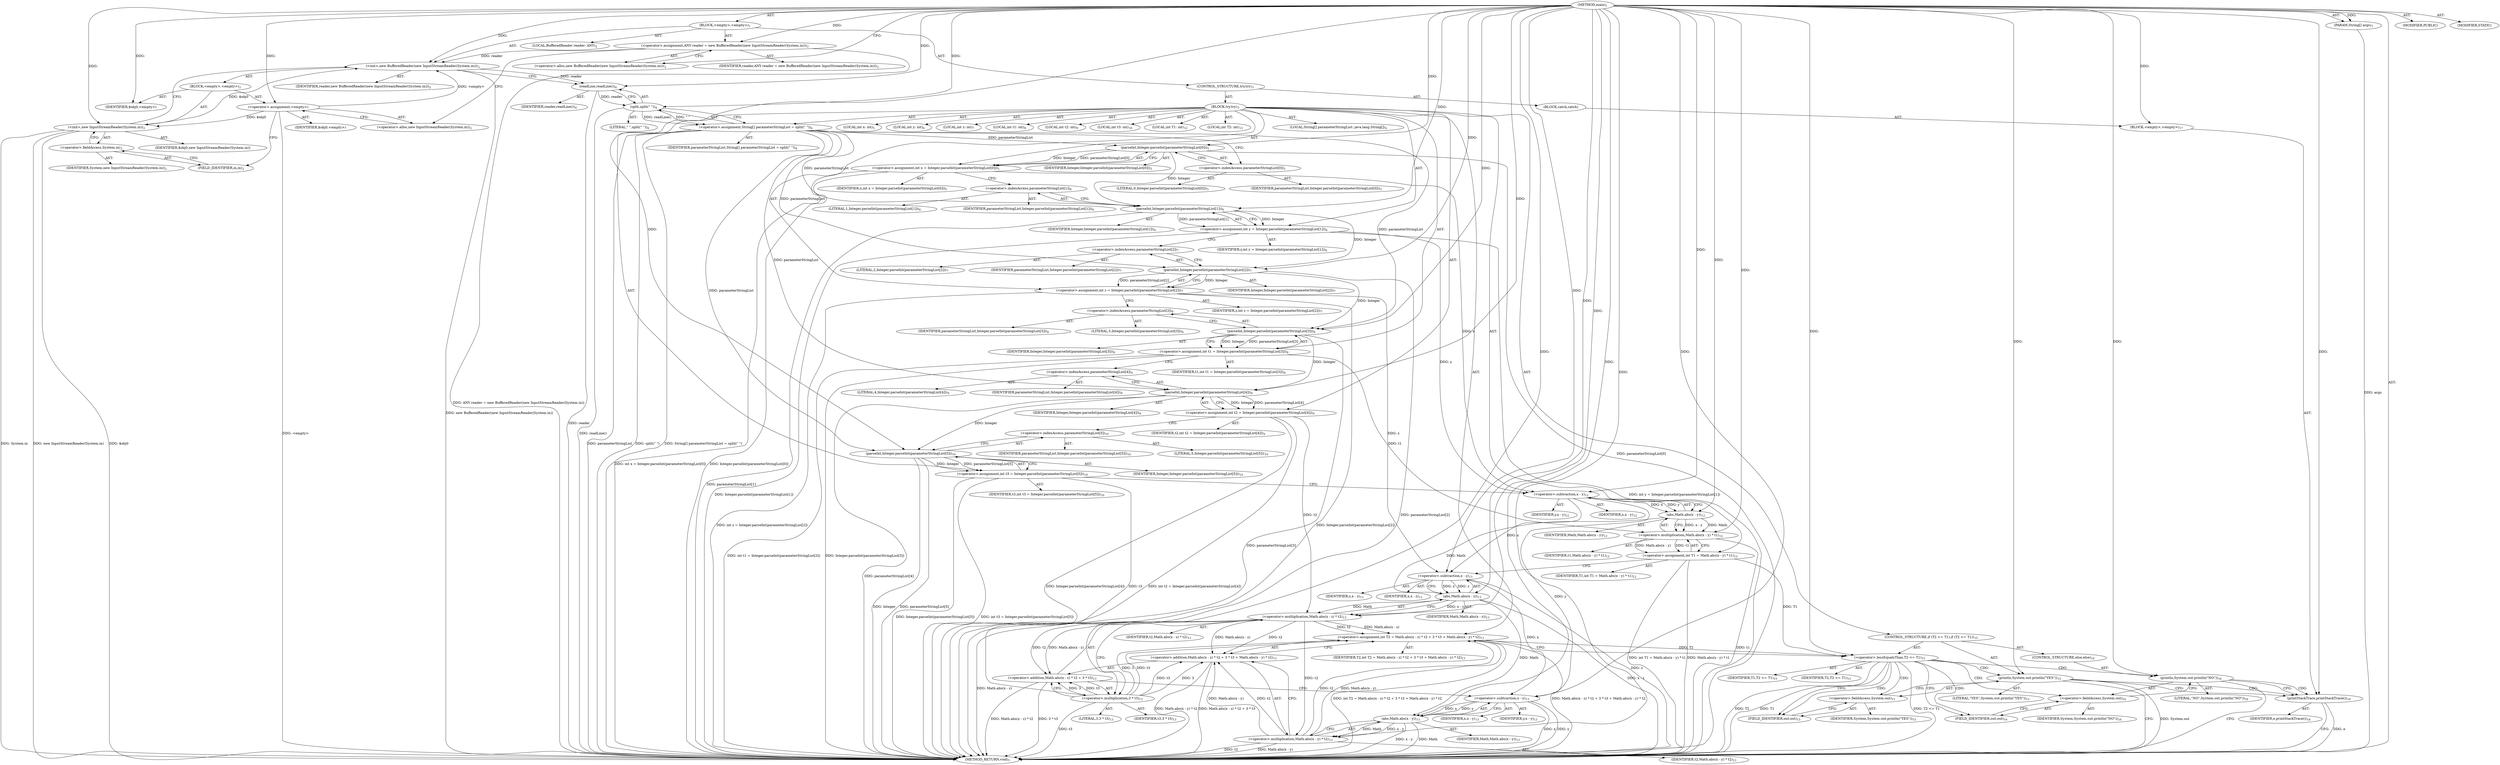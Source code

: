 digraph "main" {  
"19" [label = <(METHOD,main)<SUB>1</SUB>> ]
"20" [label = <(PARAM,String[] args)<SUB>1</SUB>> ]
"21" [label = <(BLOCK,&lt;empty&gt;,&lt;empty&gt;)<SUB>1</SUB>> ]
"4" [label = <(LOCAL,BufferedReader reader: ANY)<SUB>2</SUB>> ]
"22" [label = <(&lt;operator&gt;.assignment,ANY reader = new BufferedReader(new InputStreamReader(System.in)))<SUB>2</SUB>> ]
"23" [label = <(IDENTIFIER,reader,ANY reader = new BufferedReader(new InputStreamReader(System.in)))<SUB>2</SUB>> ]
"24" [label = <(&lt;operator&gt;.alloc,new BufferedReader(new InputStreamReader(System.in)))<SUB>2</SUB>> ]
"25" [label = <(&lt;init&gt;,new BufferedReader(new InputStreamReader(System.in)))<SUB>2</SUB>> ]
"3" [label = <(IDENTIFIER,reader,new BufferedReader(new InputStreamReader(System.in)))<SUB>2</SUB>> ]
"26" [label = <(BLOCK,&lt;empty&gt;,&lt;empty&gt;)<SUB>2</SUB>> ]
"27" [label = <(&lt;operator&gt;.assignment,&lt;empty&gt;)> ]
"28" [label = <(IDENTIFIER,$obj0,&lt;empty&gt;)> ]
"29" [label = <(&lt;operator&gt;.alloc,new InputStreamReader(System.in))<SUB>2</SUB>> ]
"30" [label = <(&lt;init&gt;,new InputStreamReader(System.in))<SUB>2</SUB>> ]
"31" [label = <(IDENTIFIER,$obj0,new InputStreamReader(System.in))> ]
"32" [label = <(&lt;operator&gt;.fieldAccess,System.in)<SUB>2</SUB>> ]
"33" [label = <(IDENTIFIER,System,new InputStreamReader(System.in))<SUB>2</SUB>> ]
"34" [label = <(FIELD_IDENTIFIER,in,in)<SUB>2</SUB>> ]
"35" [label = <(IDENTIFIER,$obj0,&lt;empty&gt;)> ]
"36" [label = <(CONTROL_STRUCTURE,try,try)<SUB>3</SUB>> ]
"37" [label = <(BLOCK,try,try)<SUB>3</SUB>> ]
"38" [label = <(LOCAL,String[] parameterStringList: java.lang.String[])<SUB>4</SUB>> ]
"39" [label = <(&lt;operator&gt;.assignment,String[] parameterStringList = split(&quot; &quot;))<SUB>4</SUB>> ]
"40" [label = <(IDENTIFIER,parameterStringList,String[] parameterStringList = split(&quot; &quot;))<SUB>4</SUB>> ]
"41" [label = <(split,split(&quot; &quot;))<SUB>4</SUB>> ]
"42" [label = <(readLine,readLine())<SUB>4</SUB>> ]
"43" [label = <(IDENTIFIER,reader,readLine())<SUB>4</SUB>> ]
"44" [label = <(LITERAL,&quot; &quot;,split(&quot; &quot;))<SUB>4</SUB>> ]
"45" [label = <(LOCAL,int x: int)<SUB>5</SUB>> ]
"46" [label = <(&lt;operator&gt;.assignment,int x = Integer.parseInt(parameterStringList[0]))<SUB>5</SUB>> ]
"47" [label = <(IDENTIFIER,x,int x = Integer.parseInt(parameterStringList[0]))<SUB>5</SUB>> ]
"48" [label = <(parseInt,Integer.parseInt(parameterStringList[0]))<SUB>5</SUB>> ]
"49" [label = <(IDENTIFIER,Integer,Integer.parseInt(parameterStringList[0]))<SUB>5</SUB>> ]
"50" [label = <(&lt;operator&gt;.indexAccess,parameterStringList[0])<SUB>5</SUB>> ]
"51" [label = <(IDENTIFIER,parameterStringList,Integer.parseInt(parameterStringList[0]))<SUB>5</SUB>> ]
"52" [label = <(LITERAL,0,Integer.parseInt(parameterStringList[0]))<SUB>5</SUB>> ]
"53" [label = <(LOCAL,int y: int)<SUB>6</SUB>> ]
"54" [label = <(&lt;operator&gt;.assignment,int y = Integer.parseInt(parameterStringList[1]))<SUB>6</SUB>> ]
"55" [label = <(IDENTIFIER,y,int y = Integer.parseInt(parameterStringList[1]))<SUB>6</SUB>> ]
"56" [label = <(parseInt,Integer.parseInt(parameterStringList[1]))<SUB>6</SUB>> ]
"57" [label = <(IDENTIFIER,Integer,Integer.parseInt(parameterStringList[1]))<SUB>6</SUB>> ]
"58" [label = <(&lt;operator&gt;.indexAccess,parameterStringList[1])<SUB>6</SUB>> ]
"59" [label = <(IDENTIFIER,parameterStringList,Integer.parseInt(parameterStringList[1]))<SUB>6</SUB>> ]
"60" [label = <(LITERAL,1,Integer.parseInt(parameterStringList[1]))<SUB>6</SUB>> ]
"61" [label = <(LOCAL,int z: int)<SUB>7</SUB>> ]
"62" [label = <(&lt;operator&gt;.assignment,int z = Integer.parseInt(parameterStringList[2]))<SUB>7</SUB>> ]
"63" [label = <(IDENTIFIER,z,int z = Integer.parseInt(parameterStringList[2]))<SUB>7</SUB>> ]
"64" [label = <(parseInt,Integer.parseInt(parameterStringList[2]))<SUB>7</SUB>> ]
"65" [label = <(IDENTIFIER,Integer,Integer.parseInt(parameterStringList[2]))<SUB>7</SUB>> ]
"66" [label = <(&lt;operator&gt;.indexAccess,parameterStringList[2])<SUB>7</SUB>> ]
"67" [label = <(IDENTIFIER,parameterStringList,Integer.parseInt(parameterStringList[2]))<SUB>7</SUB>> ]
"68" [label = <(LITERAL,2,Integer.parseInt(parameterStringList[2]))<SUB>7</SUB>> ]
"69" [label = <(LOCAL,int t1: int)<SUB>8</SUB>> ]
"70" [label = <(&lt;operator&gt;.assignment,int t1 = Integer.parseInt(parameterStringList[3]))<SUB>8</SUB>> ]
"71" [label = <(IDENTIFIER,t1,int t1 = Integer.parseInt(parameterStringList[3]))<SUB>8</SUB>> ]
"72" [label = <(parseInt,Integer.parseInt(parameterStringList[3]))<SUB>8</SUB>> ]
"73" [label = <(IDENTIFIER,Integer,Integer.parseInt(parameterStringList[3]))<SUB>8</SUB>> ]
"74" [label = <(&lt;operator&gt;.indexAccess,parameterStringList[3])<SUB>8</SUB>> ]
"75" [label = <(IDENTIFIER,parameterStringList,Integer.parseInt(parameterStringList[3]))<SUB>8</SUB>> ]
"76" [label = <(LITERAL,3,Integer.parseInt(parameterStringList[3]))<SUB>8</SUB>> ]
"77" [label = <(LOCAL,int t2: int)<SUB>9</SUB>> ]
"78" [label = <(&lt;operator&gt;.assignment,int t2 = Integer.parseInt(parameterStringList[4]))<SUB>9</SUB>> ]
"79" [label = <(IDENTIFIER,t2,int t2 = Integer.parseInt(parameterStringList[4]))<SUB>9</SUB>> ]
"80" [label = <(parseInt,Integer.parseInt(parameterStringList[4]))<SUB>9</SUB>> ]
"81" [label = <(IDENTIFIER,Integer,Integer.parseInt(parameterStringList[4]))<SUB>9</SUB>> ]
"82" [label = <(&lt;operator&gt;.indexAccess,parameterStringList[4])<SUB>9</SUB>> ]
"83" [label = <(IDENTIFIER,parameterStringList,Integer.parseInt(parameterStringList[4]))<SUB>9</SUB>> ]
"84" [label = <(LITERAL,4,Integer.parseInt(parameterStringList[4]))<SUB>9</SUB>> ]
"85" [label = <(LOCAL,int t3: int)<SUB>10</SUB>> ]
"86" [label = <(&lt;operator&gt;.assignment,int t3 = Integer.parseInt(parameterStringList[5]))<SUB>10</SUB>> ]
"87" [label = <(IDENTIFIER,t3,int t3 = Integer.parseInt(parameterStringList[5]))<SUB>10</SUB>> ]
"88" [label = <(parseInt,Integer.parseInt(parameterStringList[5]))<SUB>10</SUB>> ]
"89" [label = <(IDENTIFIER,Integer,Integer.parseInt(parameterStringList[5]))<SUB>10</SUB>> ]
"90" [label = <(&lt;operator&gt;.indexAccess,parameterStringList[5])<SUB>10</SUB>> ]
"91" [label = <(IDENTIFIER,parameterStringList,Integer.parseInt(parameterStringList[5]))<SUB>10</SUB>> ]
"92" [label = <(LITERAL,5,Integer.parseInt(parameterStringList[5]))<SUB>10</SUB>> ]
"93" [label = <(LOCAL,int T1: int)<SUB>12</SUB>> ]
"94" [label = <(&lt;operator&gt;.assignment,int T1 = Math.abs(x - y) * t1)<SUB>12</SUB>> ]
"95" [label = <(IDENTIFIER,T1,int T1 = Math.abs(x - y) * t1)<SUB>12</SUB>> ]
"96" [label = <(&lt;operator&gt;.multiplication,Math.abs(x - y) * t1)<SUB>12</SUB>> ]
"97" [label = <(abs,Math.abs(x - y))<SUB>12</SUB>> ]
"98" [label = <(IDENTIFIER,Math,Math.abs(x - y))<SUB>12</SUB>> ]
"99" [label = <(&lt;operator&gt;.subtraction,x - y)<SUB>12</SUB>> ]
"100" [label = <(IDENTIFIER,x,x - y)<SUB>12</SUB>> ]
"101" [label = <(IDENTIFIER,y,x - y)<SUB>12</SUB>> ]
"102" [label = <(IDENTIFIER,t1,Math.abs(x - y) * t1)<SUB>12</SUB>> ]
"103" [label = <(LOCAL,int T2: int)<SUB>13</SUB>> ]
"104" [label = <(&lt;operator&gt;.assignment,int T2 = Math.abs(x - z) * t2 + 3 * t3 + Math.abs(x - y) * t2)<SUB>13</SUB>> ]
"105" [label = <(IDENTIFIER,T2,int T2 = Math.abs(x - z) * t2 + 3 * t3 + Math.abs(x - y) * t2)<SUB>13</SUB>> ]
"106" [label = <(&lt;operator&gt;.addition,Math.abs(x - z) * t2 + 3 * t3 + Math.abs(x - y) * t2)<SUB>13</SUB>> ]
"107" [label = <(&lt;operator&gt;.addition,Math.abs(x - z) * t2 + 3 * t3)<SUB>13</SUB>> ]
"108" [label = <(&lt;operator&gt;.multiplication,Math.abs(x - z) * t2)<SUB>13</SUB>> ]
"109" [label = <(abs,Math.abs(x - z))<SUB>13</SUB>> ]
"110" [label = <(IDENTIFIER,Math,Math.abs(x - z))<SUB>13</SUB>> ]
"111" [label = <(&lt;operator&gt;.subtraction,x - z)<SUB>13</SUB>> ]
"112" [label = <(IDENTIFIER,x,x - z)<SUB>13</SUB>> ]
"113" [label = <(IDENTIFIER,z,x - z)<SUB>13</SUB>> ]
"114" [label = <(IDENTIFIER,t2,Math.abs(x - z) * t2)<SUB>13</SUB>> ]
"115" [label = <(&lt;operator&gt;.multiplication,3 * t3)<SUB>13</SUB>> ]
"116" [label = <(LITERAL,3,3 * t3)<SUB>13</SUB>> ]
"117" [label = <(IDENTIFIER,t3,3 * t3)<SUB>13</SUB>> ]
"118" [label = <(&lt;operator&gt;.multiplication,Math.abs(x - y) * t2)<SUB>13</SUB>> ]
"119" [label = <(abs,Math.abs(x - y))<SUB>13</SUB>> ]
"120" [label = <(IDENTIFIER,Math,Math.abs(x - y))<SUB>13</SUB>> ]
"121" [label = <(&lt;operator&gt;.subtraction,x - y)<SUB>13</SUB>> ]
"122" [label = <(IDENTIFIER,x,x - y)<SUB>13</SUB>> ]
"123" [label = <(IDENTIFIER,y,x - y)<SUB>13</SUB>> ]
"124" [label = <(IDENTIFIER,t2,Math.abs(x - y) * t2)<SUB>13</SUB>> ]
"125" [label = <(CONTROL_STRUCTURE,if (T2 &lt;= T1),if (T2 &lt;= T1))<SUB>15</SUB>> ]
"126" [label = <(&lt;operator&gt;.lessEqualsThan,T2 &lt;= T1)<SUB>15</SUB>> ]
"127" [label = <(IDENTIFIER,T2,T2 &lt;= T1)<SUB>15</SUB>> ]
"128" [label = <(IDENTIFIER,T1,T2 &lt;= T1)<SUB>15</SUB>> ]
"129" [label = <(println,System.out.println(&quot;YES&quot;))<SUB>15</SUB>> ]
"130" [label = <(&lt;operator&gt;.fieldAccess,System.out)<SUB>15</SUB>> ]
"131" [label = <(IDENTIFIER,System,System.out.println(&quot;YES&quot;))<SUB>15</SUB>> ]
"132" [label = <(FIELD_IDENTIFIER,out,out)<SUB>15</SUB>> ]
"133" [label = <(LITERAL,&quot;YES&quot;,System.out.println(&quot;YES&quot;))<SUB>15</SUB>> ]
"134" [label = <(CONTROL_STRUCTURE,else,else)<SUB>16</SUB>> ]
"135" [label = <(println,System.out.println(&quot;NO&quot;))<SUB>16</SUB>> ]
"136" [label = <(&lt;operator&gt;.fieldAccess,System.out)<SUB>16</SUB>> ]
"137" [label = <(IDENTIFIER,System,System.out.println(&quot;NO&quot;))<SUB>16</SUB>> ]
"138" [label = <(FIELD_IDENTIFIER,out,out)<SUB>16</SUB>> ]
"139" [label = <(LITERAL,&quot;NO&quot;,System.out.println(&quot;NO&quot;))<SUB>16</SUB>> ]
"140" [label = <(BLOCK,catch,catch)> ]
"141" [label = <(BLOCK,&lt;empty&gt;,&lt;empty&gt;)<SUB>17</SUB>> ]
"142" [label = <(printStackTrace,printStackTrace())<SUB>18</SUB>> ]
"143" [label = <(IDENTIFIER,e,printStackTrace())<SUB>18</SUB>> ]
"144" [label = <(MODIFIER,PUBLIC)> ]
"145" [label = <(MODIFIER,STATIC)> ]
"146" [label = <(METHOD_RETURN,void)<SUB>1</SUB>> ]
  "19" -> "20"  [ label = "AST: "] 
  "19" -> "21"  [ label = "AST: "] 
  "19" -> "144"  [ label = "AST: "] 
  "19" -> "145"  [ label = "AST: "] 
  "19" -> "146"  [ label = "AST: "] 
  "21" -> "4"  [ label = "AST: "] 
  "21" -> "22"  [ label = "AST: "] 
  "21" -> "25"  [ label = "AST: "] 
  "21" -> "36"  [ label = "AST: "] 
  "22" -> "23"  [ label = "AST: "] 
  "22" -> "24"  [ label = "AST: "] 
  "25" -> "3"  [ label = "AST: "] 
  "25" -> "26"  [ label = "AST: "] 
  "26" -> "27"  [ label = "AST: "] 
  "26" -> "30"  [ label = "AST: "] 
  "26" -> "35"  [ label = "AST: "] 
  "27" -> "28"  [ label = "AST: "] 
  "27" -> "29"  [ label = "AST: "] 
  "30" -> "31"  [ label = "AST: "] 
  "30" -> "32"  [ label = "AST: "] 
  "32" -> "33"  [ label = "AST: "] 
  "32" -> "34"  [ label = "AST: "] 
  "36" -> "37"  [ label = "AST: "] 
  "36" -> "140"  [ label = "AST: "] 
  "37" -> "38"  [ label = "AST: "] 
  "37" -> "39"  [ label = "AST: "] 
  "37" -> "45"  [ label = "AST: "] 
  "37" -> "46"  [ label = "AST: "] 
  "37" -> "53"  [ label = "AST: "] 
  "37" -> "54"  [ label = "AST: "] 
  "37" -> "61"  [ label = "AST: "] 
  "37" -> "62"  [ label = "AST: "] 
  "37" -> "69"  [ label = "AST: "] 
  "37" -> "70"  [ label = "AST: "] 
  "37" -> "77"  [ label = "AST: "] 
  "37" -> "78"  [ label = "AST: "] 
  "37" -> "85"  [ label = "AST: "] 
  "37" -> "86"  [ label = "AST: "] 
  "37" -> "93"  [ label = "AST: "] 
  "37" -> "94"  [ label = "AST: "] 
  "37" -> "103"  [ label = "AST: "] 
  "37" -> "104"  [ label = "AST: "] 
  "37" -> "125"  [ label = "AST: "] 
  "39" -> "40"  [ label = "AST: "] 
  "39" -> "41"  [ label = "AST: "] 
  "41" -> "42"  [ label = "AST: "] 
  "41" -> "44"  [ label = "AST: "] 
  "42" -> "43"  [ label = "AST: "] 
  "46" -> "47"  [ label = "AST: "] 
  "46" -> "48"  [ label = "AST: "] 
  "48" -> "49"  [ label = "AST: "] 
  "48" -> "50"  [ label = "AST: "] 
  "50" -> "51"  [ label = "AST: "] 
  "50" -> "52"  [ label = "AST: "] 
  "54" -> "55"  [ label = "AST: "] 
  "54" -> "56"  [ label = "AST: "] 
  "56" -> "57"  [ label = "AST: "] 
  "56" -> "58"  [ label = "AST: "] 
  "58" -> "59"  [ label = "AST: "] 
  "58" -> "60"  [ label = "AST: "] 
  "62" -> "63"  [ label = "AST: "] 
  "62" -> "64"  [ label = "AST: "] 
  "64" -> "65"  [ label = "AST: "] 
  "64" -> "66"  [ label = "AST: "] 
  "66" -> "67"  [ label = "AST: "] 
  "66" -> "68"  [ label = "AST: "] 
  "70" -> "71"  [ label = "AST: "] 
  "70" -> "72"  [ label = "AST: "] 
  "72" -> "73"  [ label = "AST: "] 
  "72" -> "74"  [ label = "AST: "] 
  "74" -> "75"  [ label = "AST: "] 
  "74" -> "76"  [ label = "AST: "] 
  "78" -> "79"  [ label = "AST: "] 
  "78" -> "80"  [ label = "AST: "] 
  "80" -> "81"  [ label = "AST: "] 
  "80" -> "82"  [ label = "AST: "] 
  "82" -> "83"  [ label = "AST: "] 
  "82" -> "84"  [ label = "AST: "] 
  "86" -> "87"  [ label = "AST: "] 
  "86" -> "88"  [ label = "AST: "] 
  "88" -> "89"  [ label = "AST: "] 
  "88" -> "90"  [ label = "AST: "] 
  "90" -> "91"  [ label = "AST: "] 
  "90" -> "92"  [ label = "AST: "] 
  "94" -> "95"  [ label = "AST: "] 
  "94" -> "96"  [ label = "AST: "] 
  "96" -> "97"  [ label = "AST: "] 
  "96" -> "102"  [ label = "AST: "] 
  "97" -> "98"  [ label = "AST: "] 
  "97" -> "99"  [ label = "AST: "] 
  "99" -> "100"  [ label = "AST: "] 
  "99" -> "101"  [ label = "AST: "] 
  "104" -> "105"  [ label = "AST: "] 
  "104" -> "106"  [ label = "AST: "] 
  "106" -> "107"  [ label = "AST: "] 
  "106" -> "118"  [ label = "AST: "] 
  "107" -> "108"  [ label = "AST: "] 
  "107" -> "115"  [ label = "AST: "] 
  "108" -> "109"  [ label = "AST: "] 
  "108" -> "114"  [ label = "AST: "] 
  "109" -> "110"  [ label = "AST: "] 
  "109" -> "111"  [ label = "AST: "] 
  "111" -> "112"  [ label = "AST: "] 
  "111" -> "113"  [ label = "AST: "] 
  "115" -> "116"  [ label = "AST: "] 
  "115" -> "117"  [ label = "AST: "] 
  "118" -> "119"  [ label = "AST: "] 
  "118" -> "124"  [ label = "AST: "] 
  "119" -> "120"  [ label = "AST: "] 
  "119" -> "121"  [ label = "AST: "] 
  "121" -> "122"  [ label = "AST: "] 
  "121" -> "123"  [ label = "AST: "] 
  "125" -> "126"  [ label = "AST: "] 
  "125" -> "129"  [ label = "AST: "] 
  "125" -> "134"  [ label = "AST: "] 
  "126" -> "127"  [ label = "AST: "] 
  "126" -> "128"  [ label = "AST: "] 
  "129" -> "130"  [ label = "AST: "] 
  "129" -> "133"  [ label = "AST: "] 
  "130" -> "131"  [ label = "AST: "] 
  "130" -> "132"  [ label = "AST: "] 
  "134" -> "135"  [ label = "AST: "] 
  "135" -> "136"  [ label = "AST: "] 
  "135" -> "139"  [ label = "AST: "] 
  "136" -> "137"  [ label = "AST: "] 
  "136" -> "138"  [ label = "AST: "] 
  "140" -> "141"  [ label = "AST: "] 
  "141" -> "142"  [ label = "AST: "] 
  "142" -> "143"  [ label = "AST: "] 
  "22" -> "29"  [ label = "CFG: "] 
  "25" -> "42"  [ label = "CFG: "] 
  "24" -> "22"  [ label = "CFG: "] 
  "27" -> "34"  [ label = "CFG: "] 
  "30" -> "25"  [ label = "CFG: "] 
  "39" -> "50"  [ label = "CFG: "] 
  "46" -> "58"  [ label = "CFG: "] 
  "54" -> "66"  [ label = "CFG: "] 
  "62" -> "74"  [ label = "CFG: "] 
  "70" -> "82"  [ label = "CFG: "] 
  "78" -> "90"  [ label = "CFG: "] 
  "86" -> "99"  [ label = "CFG: "] 
  "94" -> "111"  [ label = "CFG: "] 
  "104" -> "126"  [ label = "CFG: "] 
  "29" -> "27"  [ label = "CFG: "] 
  "32" -> "30"  [ label = "CFG: "] 
  "41" -> "39"  [ label = "CFG: "] 
  "48" -> "46"  [ label = "CFG: "] 
  "56" -> "54"  [ label = "CFG: "] 
  "64" -> "62"  [ label = "CFG: "] 
  "72" -> "70"  [ label = "CFG: "] 
  "80" -> "78"  [ label = "CFG: "] 
  "88" -> "86"  [ label = "CFG: "] 
  "96" -> "94"  [ label = "CFG: "] 
  "106" -> "104"  [ label = "CFG: "] 
  "126" -> "132"  [ label = "CFG: "] 
  "126" -> "138"  [ label = "CFG: "] 
  "129" -> "146"  [ label = "CFG: "] 
  "129" -> "142"  [ label = "CFG: "] 
  "142" -> "146"  [ label = "CFG: "] 
  "34" -> "32"  [ label = "CFG: "] 
  "42" -> "41"  [ label = "CFG: "] 
  "50" -> "48"  [ label = "CFG: "] 
  "58" -> "56"  [ label = "CFG: "] 
  "66" -> "64"  [ label = "CFG: "] 
  "74" -> "72"  [ label = "CFG: "] 
  "82" -> "80"  [ label = "CFG: "] 
  "90" -> "88"  [ label = "CFG: "] 
  "97" -> "96"  [ label = "CFG: "] 
  "107" -> "121"  [ label = "CFG: "] 
  "118" -> "106"  [ label = "CFG: "] 
  "130" -> "129"  [ label = "CFG: "] 
  "135" -> "146"  [ label = "CFG: "] 
  "135" -> "142"  [ label = "CFG: "] 
  "99" -> "97"  [ label = "CFG: "] 
  "108" -> "115"  [ label = "CFG: "] 
  "115" -> "107"  [ label = "CFG: "] 
  "119" -> "118"  [ label = "CFG: "] 
  "132" -> "130"  [ label = "CFG: "] 
  "136" -> "135"  [ label = "CFG: "] 
  "109" -> "108"  [ label = "CFG: "] 
  "121" -> "119"  [ label = "CFG: "] 
  "138" -> "136"  [ label = "CFG: "] 
  "111" -> "109"  [ label = "CFG: "] 
  "19" -> "24"  [ label = "CFG: "] 
  "20" -> "146"  [ label = "DDG: args"] 
  "22" -> "146"  [ label = "DDG: ANY reader = new BufferedReader(new InputStreamReader(System.in))"] 
  "27" -> "146"  [ label = "DDG: &lt;empty&gt;"] 
  "30" -> "146"  [ label = "DDG: $obj0"] 
  "30" -> "146"  [ label = "DDG: System.in"] 
  "30" -> "146"  [ label = "DDG: new InputStreamReader(System.in)"] 
  "25" -> "146"  [ label = "DDG: new BufferedReader(new InputStreamReader(System.in))"] 
  "39" -> "146"  [ label = "DDG: parameterStringList"] 
  "42" -> "146"  [ label = "DDG: reader"] 
  "41" -> "146"  [ label = "DDG: readLine()"] 
  "39" -> "146"  [ label = "DDG: split(&quot; &quot;)"] 
  "39" -> "146"  [ label = "DDG: String[] parameterStringList = split(&quot; &quot;)"] 
  "48" -> "146"  [ label = "DDG: parameterStringList[0]"] 
  "46" -> "146"  [ label = "DDG: Integer.parseInt(parameterStringList[0])"] 
  "46" -> "146"  [ label = "DDG: int x = Integer.parseInt(parameterStringList[0])"] 
  "56" -> "146"  [ label = "DDG: parameterStringList[1]"] 
  "54" -> "146"  [ label = "DDG: Integer.parseInt(parameterStringList[1])"] 
  "54" -> "146"  [ label = "DDG: int y = Integer.parseInt(parameterStringList[1])"] 
  "64" -> "146"  [ label = "DDG: parameterStringList[2]"] 
  "62" -> "146"  [ label = "DDG: Integer.parseInt(parameterStringList[2])"] 
  "62" -> "146"  [ label = "DDG: int z = Integer.parseInt(parameterStringList[2])"] 
  "72" -> "146"  [ label = "DDG: parameterStringList[3]"] 
  "70" -> "146"  [ label = "DDG: Integer.parseInt(parameterStringList[3])"] 
  "70" -> "146"  [ label = "DDG: int t1 = Integer.parseInt(parameterStringList[3])"] 
  "80" -> "146"  [ label = "DDG: parameterStringList[4]"] 
  "78" -> "146"  [ label = "DDG: Integer.parseInt(parameterStringList[4])"] 
  "78" -> "146"  [ label = "DDG: int t2 = Integer.parseInt(parameterStringList[4])"] 
  "88" -> "146"  [ label = "DDG: Integer"] 
  "88" -> "146"  [ label = "DDG: parameterStringList[5]"] 
  "86" -> "146"  [ label = "DDG: Integer.parseInt(parameterStringList[5])"] 
  "86" -> "146"  [ label = "DDG: int t3 = Integer.parseInt(parameterStringList[5])"] 
  "96" -> "146"  [ label = "DDG: t1"] 
  "94" -> "146"  [ label = "DDG: Math.abs(x - y) * t1"] 
  "94" -> "146"  [ label = "DDG: int T1 = Math.abs(x - y) * t1"] 
  "111" -> "146"  [ label = "DDG: z"] 
  "109" -> "146"  [ label = "DDG: x - z"] 
  "108" -> "146"  [ label = "DDG: Math.abs(x - z)"] 
  "107" -> "146"  [ label = "DDG: Math.abs(x - z) * t2"] 
  "115" -> "146"  [ label = "DDG: t3"] 
  "107" -> "146"  [ label = "DDG: 3 * t3"] 
  "106" -> "146"  [ label = "DDG: Math.abs(x - z) * t2 + 3 * t3"] 
  "119" -> "146"  [ label = "DDG: Math"] 
  "121" -> "146"  [ label = "DDG: x"] 
  "121" -> "146"  [ label = "DDG: y"] 
  "119" -> "146"  [ label = "DDG: x - y"] 
  "118" -> "146"  [ label = "DDG: Math.abs(x - y)"] 
  "118" -> "146"  [ label = "DDG: t2"] 
  "106" -> "146"  [ label = "DDG: Math.abs(x - y) * t2"] 
  "104" -> "146"  [ label = "DDG: Math.abs(x - z) * t2 + 3 * t3 + Math.abs(x - y) * t2"] 
  "104" -> "146"  [ label = "DDG: int T2 = Math.abs(x - z) * t2 + 3 * t3 + Math.abs(x - y) * t2"] 
  "126" -> "146"  [ label = "DDG: T2"] 
  "126" -> "146"  [ label = "DDG: T1"] 
  "126" -> "146"  [ label = "DDG: T2 &lt;= T1"] 
  "129" -> "146"  [ label = "DDG: System.out"] 
  "142" -> "146"  [ label = "DDG: e"] 
  "19" -> "20"  [ label = "DDG: "] 
  "19" -> "22"  [ label = "DDG: "] 
  "22" -> "25"  [ label = "DDG: reader"] 
  "19" -> "25"  [ label = "DDG: "] 
  "27" -> "25"  [ label = "DDG: &lt;empty&gt;"] 
  "30" -> "25"  [ label = "DDG: $obj0"] 
  "19" -> "27"  [ label = "DDG: "] 
  "19" -> "35"  [ label = "DDG: "] 
  "41" -> "39"  [ label = "DDG: readLine()"] 
  "41" -> "39"  [ label = "DDG: &quot; &quot;"] 
  "48" -> "46"  [ label = "DDG: Integer"] 
  "48" -> "46"  [ label = "DDG: parameterStringList[0]"] 
  "56" -> "54"  [ label = "DDG: Integer"] 
  "56" -> "54"  [ label = "DDG: parameterStringList[1]"] 
  "64" -> "62"  [ label = "DDG: Integer"] 
  "64" -> "62"  [ label = "DDG: parameterStringList[2]"] 
  "72" -> "70"  [ label = "DDG: Integer"] 
  "72" -> "70"  [ label = "DDG: parameterStringList[3]"] 
  "80" -> "78"  [ label = "DDG: Integer"] 
  "80" -> "78"  [ label = "DDG: parameterStringList[4]"] 
  "88" -> "86"  [ label = "DDG: Integer"] 
  "88" -> "86"  [ label = "DDG: parameterStringList[5]"] 
  "96" -> "94"  [ label = "DDG: Math.abs(x - y)"] 
  "96" -> "94"  [ label = "DDG: t1"] 
  "108" -> "104"  [ label = "DDG: Math.abs(x - z)"] 
  "108" -> "104"  [ label = "DDG: t2"] 
  "115" -> "104"  [ label = "DDG: 3"] 
  "115" -> "104"  [ label = "DDG: t3"] 
  "118" -> "104"  [ label = "DDG: Math.abs(x - y)"] 
  "118" -> "104"  [ label = "DDG: t2"] 
  "19" -> "141"  [ label = "DDG: "] 
  "27" -> "30"  [ label = "DDG: $obj0"] 
  "19" -> "30"  [ label = "DDG: "] 
  "42" -> "41"  [ label = "DDG: reader"] 
  "19" -> "41"  [ label = "DDG: "] 
  "19" -> "48"  [ label = "DDG: "] 
  "39" -> "48"  [ label = "DDG: parameterStringList"] 
  "48" -> "56"  [ label = "DDG: Integer"] 
  "19" -> "56"  [ label = "DDG: "] 
  "39" -> "56"  [ label = "DDG: parameterStringList"] 
  "56" -> "64"  [ label = "DDG: Integer"] 
  "19" -> "64"  [ label = "DDG: "] 
  "39" -> "64"  [ label = "DDG: parameterStringList"] 
  "64" -> "72"  [ label = "DDG: Integer"] 
  "19" -> "72"  [ label = "DDG: "] 
  "39" -> "72"  [ label = "DDG: parameterStringList"] 
  "72" -> "80"  [ label = "DDG: Integer"] 
  "19" -> "80"  [ label = "DDG: "] 
  "39" -> "80"  [ label = "DDG: parameterStringList"] 
  "80" -> "88"  [ label = "DDG: Integer"] 
  "19" -> "88"  [ label = "DDG: "] 
  "39" -> "88"  [ label = "DDG: parameterStringList"] 
  "97" -> "96"  [ label = "DDG: Math"] 
  "97" -> "96"  [ label = "DDG: x - y"] 
  "70" -> "96"  [ label = "DDG: t1"] 
  "19" -> "96"  [ label = "DDG: "] 
  "108" -> "106"  [ label = "DDG: Math.abs(x - z)"] 
  "108" -> "106"  [ label = "DDG: t2"] 
  "115" -> "106"  [ label = "DDG: 3"] 
  "115" -> "106"  [ label = "DDG: t3"] 
  "118" -> "106"  [ label = "DDG: Math.abs(x - y)"] 
  "118" -> "106"  [ label = "DDG: t2"] 
  "104" -> "126"  [ label = "DDG: T2"] 
  "19" -> "126"  [ label = "DDG: "] 
  "94" -> "126"  [ label = "DDG: T1"] 
  "19" -> "129"  [ label = "DDG: "] 
  "19" -> "142"  [ label = "DDG: "] 
  "25" -> "42"  [ label = "DDG: reader"] 
  "19" -> "42"  [ label = "DDG: "] 
  "19" -> "97"  [ label = "DDG: "] 
  "99" -> "97"  [ label = "DDG: x"] 
  "99" -> "97"  [ label = "DDG: y"] 
  "108" -> "107"  [ label = "DDG: Math.abs(x - z)"] 
  "108" -> "107"  [ label = "DDG: t2"] 
  "115" -> "107"  [ label = "DDG: 3"] 
  "115" -> "107"  [ label = "DDG: t3"] 
  "119" -> "118"  [ label = "DDG: Math"] 
  "119" -> "118"  [ label = "DDG: x - y"] 
  "108" -> "118"  [ label = "DDG: t2"] 
  "19" -> "118"  [ label = "DDG: "] 
  "19" -> "135"  [ label = "DDG: "] 
  "46" -> "99"  [ label = "DDG: x"] 
  "19" -> "99"  [ label = "DDG: "] 
  "54" -> "99"  [ label = "DDG: y"] 
  "109" -> "108"  [ label = "DDG: Math"] 
  "109" -> "108"  [ label = "DDG: x - z"] 
  "78" -> "108"  [ label = "DDG: t2"] 
  "19" -> "108"  [ label = "DDG: "] 
  "19" -> "115"  [ label = "DDG: "] 
  "86" -> "115"  [ label = "DDG: t3"] 
  "109" -> "119"  [ label = "DDG: Math"] 
  "19" -> "119"  [ label = "DDG: "] 
  "121" -> "119"  [ label = "DDG: x"] 
  "121" -> "119"  [ label = "DDG: y"] 
  "97" -> "109"  [ label = "DDG: Math"] 
  "19" -> "109"  [ label = "DDG: "] 
  "111" -> "109"  [ label = "DDG: x"] 
  "111" -> "109"  [ label = "DDG: z"] 
  "111" -> "121"  [ label = "DDG: x"] 
  "19" -> "121"  [ label = "DDG: "] 
  "99" -> "121"  [ label = "DDG: y"] 
  "99" -> "111"  [ label = "DDG: x"] 
  "19" -> "111"  [ label = "DDG: "] 
  "62" -> "111"  [ label = "DDG: z"] 
  "126" -> "129"  [ label = "CDG: "] 
  "126" -> "136"  [ label = "CDG: "] 
  "126" -> "138"  [ label = "CDG: "] 
  "126" -> "130"  [ label = "CDG: "] 
  "126" -> "135"  [ label = "CDG: "] 
  "126" -> "132"  [ label = "CDG: "] 
  "129" -> "142"  [ label = "CDG: "] 
  "135" -> "142"  [ label = "CDG: "] 
}
